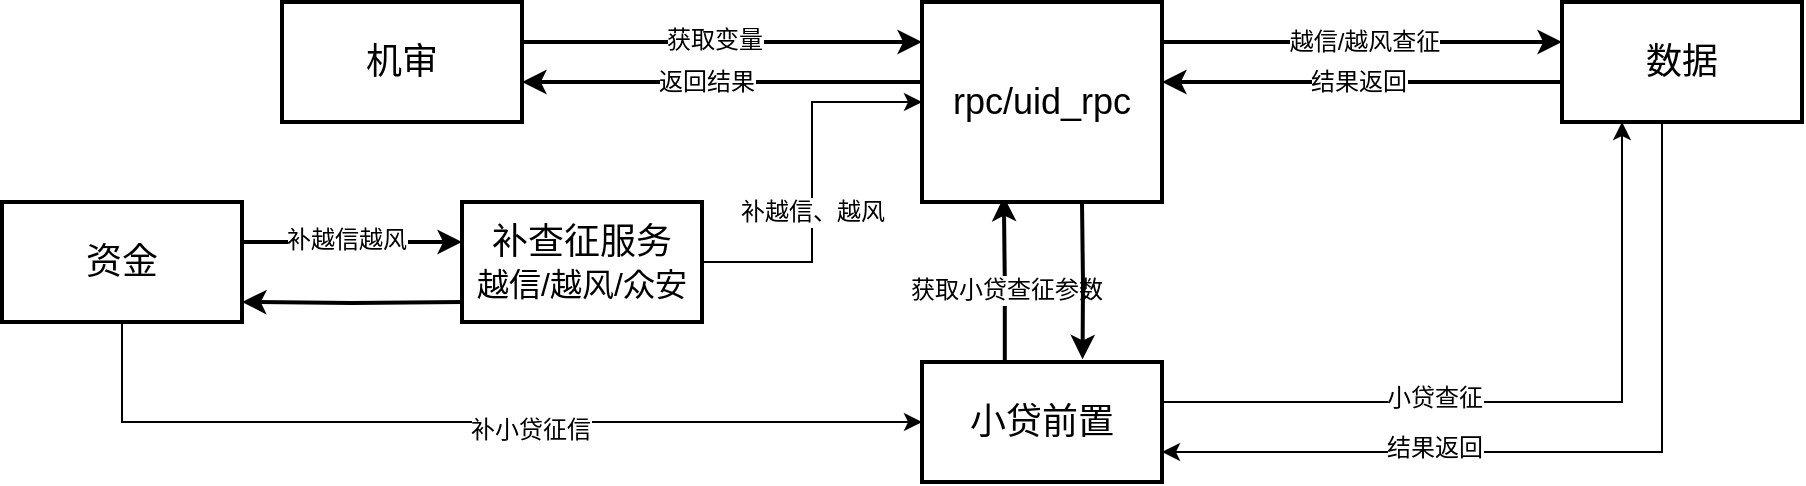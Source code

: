 <mxfile version="26.0.11">
  <diagram name="第 1 页" id="R9Tjd81pKfl33krGfwRG">
    <mxGraphModel dx="2271" dy="981" grid="1" gridSize="10" guides="1" tooltips="1" connect="1" arrows="1" fold="1" page="1" pageScale="1" pageWidth="3300" pageHeight="4681" math="0" shadow="0">
      <root>
        <mxCell id="0" />
        <mxCell id="1" parent="0" />
        <mxCell id="3svpwcTt1MkzbG58s2gD-4" style="edgeStyle=orthogonalEdgeStyle;rounded=0;orthogonalLoop=1;jettySize=auto;html=1;entryX=0;entryY=0.5;entryDx=0;entryDy=0;strokeWidth=2;" edge="1" parent="1">
          <mxGeometry relative="1" as="geometry">
            <mxPoint x="490" y="220" as="sourcePoint" />
            <mxPoint x="690" y="220" as="targetPoint" />
          </mxGeometry>
        </mxCell>
        <mxCell id="3svpwcTt1MkzbG58s2gD-6" value="&lt;font style=&quot;font-size: 12px;&quot;&gt;获取变量&lt;/font&gt;" style="edgeLabel;html=1;align=center;verticalAlign=middle;resizable=0;points=[];" vertex="1" connectable="0" parent="3svpwcTt1MkzbG58s2gD-4">
          <mxGeometry x="-0.044" y="1" relative="1" as="geometry">
            <mxPoint as="offset" />
          </mxGeometry>
        </mxCell>
        <mxCell id="3svpwcTt1MkzbG58s2gD-1" value="&lt;font style=&quot;font-size: 18px;&quot;&gt;机审&lt;/font&gt;" style="rounded=0;whiteSpace=wrap;html=1;strokeWidth=2;" vertex="1" parent="1">
          <mxGeometry x="370" y="200" width="120" height="60" as="geometry" />
        </mxCell>
        <mxCell id="3svpwcTt1MkzbG58s2gD-8" style="edgeStyle=orthogonalEdgeStyle;rounded=0;orthogonalLoop=1;jettySize=auto;html=1;entryX=0;entryY=0.5;entryDx=0;entryDy=0;strokeWidth=2;" edge="1" parent="1">
          <mxGeometry relative="1" as="geometry">
            <mxPoint x="810.0" y="220" as="sourcePoint" />
            <mxPoint x="1010.0" y="220" as="targetPoint" />
          </mxGeometry>
        </mxCell>
        <mxCell id="3svpwcTt1MkzbG58s2gD-10" value="&lt;font style=&quot;font-size: 12px;&quot;&gt;越信/越风查征&lt;/font&gt;" style="edgeLabel;html=1;align=center;verticalAlign=middle;resizable=0;points=[];" vertex="1" connectable="0" parent="3svpwcTt1MkzbG58s2gD-8">
          <mxGeometry x="0.003" relative="1" as="geometry">
            <mxPoint as="offset" />
          </mxGeometry>
        </mxCell>
        <mxCell id="3svpwcTt1MkzbG58s2gD-13" style="edgeStyle=orthogonalEdgeStyle;rounded=0;orthogonalLoop=1;jettySize=auto;html=1;entryX=0.341;entryY=0.974;entryDx=0;entryDy=0;strokeWidth=2;exitX=0.345;exitY=-0.007;exitDx=0;exitDy=0;exitPerimeter=0;entryPerimeter=0;" edge="1" parent="1" source="3svpwcTt1MkzbG58s2gD-12" target="3svpwcTt1MkzbG58s2gD-2">
          <mxGeometry relative="1" as="geometry">
            <mxPoint x="730" y="350" as="sourcePoint" />
            <mxPoint x="730" y="300" as="targetPoint" />
          </mxGeometry>
        </mxCell>
        <mxCell id="3svpwcTt1MkzbG58s2gD-15" value="&lt;font style=&quot;font-size: 12px;&quot;&gt;获取小贷查征参数&lt;/font&gt;" style="edgeLabel;html=1;align=center;verticalAlign=middle;resizable=0;points=[];" vertex="1" connectable="0" parent="3svpwcTt1MkzbG58s2gD-13">
          <mxGeometry x="-0.139" relative="1" as="geometry">
            <mxPoint as="offset" />
          </mxGeometry>
        </mxCell>
        <mxCell id="3svpwcTt1MkzbG58s2gD-23" style="edgeStyle=orthogonalEdgeStyle;rounded=0;orthogonalLoop=1;jettySize=auto;html=1;strokeWidth=2;exitX=0.669;exitY=-0.022;exitDx=0;exitDy=0;exitPerimeter=0;entryX=0.669;entryY=-0.022;entryDx=0;entryDy=0;entryPerimeter=0;" edge="1" parent="1" target="3svpwcTt1MkzbG58s2gD-12">
          <mxGeometry relative="1" as="geometry">
            <mxPoint x="770" y="300" as="sourcePoint" />
            <mxPoint x="770" y="540" as="targetPoint" />
          </mxGeometry>
        </mxCell>
        <mxCell id="3svpwcTt1MkzbG58s2gD-2" value="&lt;span style=&quot;font-size: 18px;&quot;&gt;rpc/uid_rpc&lt;/span&gt;" style="rounded=0;whiteSpace=wrap;html=1;strokeWidth=2;" vertex="1" parent="1">
          <mxGeometry x="690" y="200" width="120" height="100" as="geometry" />
        </mxCell>
        <mxCell id="3svpwcTt1MkzbG58s2gD-35" style="edgeStyle=orthogonalEdgeStyle;rounded=0;orthogonalLoop=1;jettySize=auto;html=1;exitX=0.75;exitY=1;exitDx=0;exitDy=0;entryX=1;entryY=0.75;entryDx=0;entryDy=0;" edge="1" parent="1" source="3svpwcTt1MkzbG58s2gD-3" target="3svpwcTt1MkzbG58s2gD-12">
          <mxGeometry relative="1" as="geometry">
            <Array as="points">
              <mxPoint x="1060" y="260" />
              <mxPoint x="1060" y="425" />
            </Array>
          </mxGeometry>
        </mxCell>
        <mxCell id="3svpwcTt1MkzbG58s2gD-37" value="&lt;font style=&quot;font-size: 12px;&quot;&gt;结果返回&lt;/font&gt;" style="edgeLabel;html=1;align=center;verticalAlign=middle;resizable=0;points=[];" vertex="1" connectable="0" parent="3svpwcTt1MkzbG58s2gD-35">
          <mxGeometry x="0.403" y="-2" relative="1" as="geometry">
            <mxPoint as="offset" />
          </mxGeometry>
        </mxCell>
        <mxCell id="3svpwcTt1MkzbG58s2gD-3" value="&lt;font style=&quot;font-size: 18px;&quot;&gt;数据&lt;/font&gt;" style="rounded=0;whiteSpace=wrap;html=1;strokeWidth=2;" vertex="1" parent="1">
          <mxGeometry x="1010" y="200" width="120" height="60" as="geometry" />
        </mxCell>
        <mxCell id="3svpwcTt1MkzbG58s2gD-5" style="edgeStyle=orthogonalEdgeStyle;rounded=0;orthogonalLoop=1;jettySize=auto;html=1;entryX=0;entryY=0.5;entryDx=0;entryDy=0;strokeWidth=2;" edge="1" parent="1">
          <mxGeometry relative="1" as="geometry">
            <mxPoint x="690" y="240" as="sourcePoint" />
            <mxPoint x="490" y="240" as="targetPoint" />
          </mxGeometry>
        </mxCell>
        <mxCell id="3svpwcTt1MkzbG58s2gD-7" value="&lt;font style=&quot;font-size: 12px;&quot;&gt;返回结果&lt;/font&gt;" style="edgeLabel;html=1;align=center;verticalAlign=middle;resizable=0;points=[];" vertex="1" connectable="0" parent="3svpwcTt1MkzbG58s2gD-5">
          <mxGeometry x="0.082" relative="1" as="geometry">
            <mxPoint as="offset" />
          </mxGeometry>
        </mxCell>
        <mxCell id="3svpwcTt1MkzbG58s2gD-9" style="edgeStyle=orthogonalEdgeStyle;rounded=0;orthogonalLoop=1;jettySize=auto;html=1;entryX=0;entryY=0.5;entryDx=0;entryDy=0;strokeWidth=2;" edge="1" parent="1">
          <mxGeometry relative="1" as="geometry">
            <mxPoint x="1010" y="240" as="sourcePoint" />
            <mxPoint x="810" y="240" as="targetPoint" />
          </mxGeometry>
        </mxCell>
        <mxCell id="3svpwcTt1MkzbG58s2gD-11" value="&lt;font style=&quot;font-size: 12px;&quot;&gt;结果返回&lt;/font&gt;" style="edgeLabel;html=1;align=center;verticalAlign=middle;resizable=0;points=[];" vertex="1" connectable="0" parent="3svpwcTt1MkzbG58s2gD-9">
          <mxGeometry x="0.022" relative="1" as="geometry">
            <mxPoint as="offset" />
          </mxGeometry>
        </mxCell>
        <mxCell id="3svpwcTt1MkzbG58s2gD-34" style="edgeStyle=orthogonalEdgeStyle;rounded=0;orthogonalLoop=1;jettySize=auto;html=1;entryX=0.25;entryY=1;entryDx=0;entryDy=0;" edge="1" parent="1" source="3svpwcTt1MkzbG58s2gD-12" target="3svpwcTt1MkzbG58s2gD-3">
          <mxGeometry relative="1" as="geometry">
            <Array as="points">
              <mxPoint x="1040" y="400" />
            </Array>
          </mxGeometry>
        </mxCell>
        <mxCell id="3svpwcTt1MkzbG58s2gD-36" value="&lt;font style=&quot;font-size: 12px;&quot;&gt;小贷查征&lt;/font&gt;" style="edgeLabel;html=1;align=center;verticalAlign=middle;resizable=0;points=[];" vertex="1" connectable="0" parent="3svpwcTt1MkzbG58s2gD-34">
          <mxGeometry x="-0.266" y="2" relative="1" as="geometry">
            <mxPoint as="offset" />
          </mxGeometry>
        </mxCell>
        <mxCell id="3svpwcTt1MkzbG58s2gD-12" value="&lt;span style=&quot;font-size: 18px;&quot;&gt;小贷前置&lt;/span&gt;" style="rounded=0;whiteSpace=wrap;html=1;strokeWidth=2;" vertex="1" parent="1">
          <mxGeometry x="690" y="380" width="120" height="60" as="geometry" />
        </mxCell>
        <mxCell id="3svpwcTt1MkzbG58s2gD-29" value="" style="edgeStyle=orthogonalEdgeStyle;rounded=0;orthogonalLoop=1;jettySize=auto;html=1;" edge="1" parent="1" source="3svpwcTt1MkzbG58s2gD-17" target="3svpwcTt1MkzbG58s2gD-2">
          <mxGeometry relative="1" as="geometry" />
        </mxCell>
        <mxCell id="3svpwcTt1MkzbG58s2gD-31" value="&lt;font style=&quot;font-size: 12px;&quot;&gt;补越信、越风&lt;/font&gt;" style="edgeLabel;html=1;align=center;verticalAlign=middle;resizable=0;points=[];" vertex="1" connectable="0" parent="3svpwcTt1MkzbG58s2gD-29">
          <mxGeometry x="-0.156" relative="1" as="geometry">
            <mxPoint as="offset" />
          </mxGeometry>
        </mxCell>
        <mxCell id="3svpwcTt1MkzbG58s2gD-17" value="&lt;font style=&quot;font-size: 18px;&quot;&gt;补查征服务&lt;/font&gt;&lt;div&gt;&lt;font size=&quot;3&quot;&gt;越信/越风/众安&lt;/font&gt;&lt;/div&gt;" style="rounded=0;whiteSpace=wrap;html=1;strokeWidth=2;" vertex="1" parent="1">
          <mxGeometry x="460" y="300" width="120" height="60" as="geometry" />
        </mxCell>
        <mxCell id="3svpwcTt1MkzbG58s2gD-32" style="edgeStyle=orthogonalEdgeStyle;rounded=0;orthogonalLoop=1;jettySize=auto;html=1;entryX=0;entryY=0.5;entryDx=0;entryDy=0;" edge="1" parent="1" source="3svpwcTt1MkzbG58s2gD-18" target="3svpwcTt1MkzbG58s2gD-12">
          <mxGeometry relative="1" as="geometry">
            <Array as="points">
              <mxPoint x="290" y="410" />
            </Array>
          </mxGeometry>
        </mxCell>
        <mxCell id="3svpwcTt1MkzbG58s2gD-33" value="&lt;font style=&quot;font-size: 12px;&quot;&gt;补小贷征信&lt;/font&gt;" style="edgeLabel;html=1;align=center;verticalAlign=middle;resizable=0;points=[];" vertex="1" connectable="0" parent="3svpwcTt1MkzbG58s2gD-32">
          <mxGeometry x="0.128" y="-4" relative="1" as="geometry">
            <mxPoint as="offset" />
          </mxGeometry>
        </mxCell>
        <mxCell id="3svpwcTt1MkzbG58s2gD-18" value="&lt;font style=&quot;font-size: 18px;&quot;&gt;资金&lt;/font&gt;" style="rounded=0;whiteSpace=wrap;html=1;strokeWidth=2;" vertex="1" parent="1">
          <mxGeometry x="230" y="300" width="120" height="60" as="geometry" />
        </mxCell>
        <mxCell id="3svpwcTt1MkzbG58s2gD-25" style="edgeStyle=orthogonalEdgeStyle;rounded=0;orthogonalLoop=1;jettySize=auto;html=1;entryX=1;entryY=0.833;entryDx=0;entryDy=0;strokeWidth=2;entryPerimeter=0;" edge="1" parent="1" target="3svpwcTt1MkzbG58s2gD-18">
          <mxGeometry relative="1" as="geometry">
            <mxPoint x="460" y="350" as="sourcePoint" />
            <mxPoint x="380" y="350" as="targetPoint" />
          </mxGeometry>
        </mxCell>
        <mxCell id="3svpwcTt1MkzbG58s2gD-27" style="edgeStyle=orthogonalEdgeStyle;rounded=0;orthogonalLoop=1;jettySize=auto;html=1;entryX=1;entryY=0.833;entryDx=0;entryDy=0;strokeWidth=2;entryPerimeter=0;" edge="1" parent="1">
          <mxGeometry relative="1" as="geometry">
            <mxPoint x="350" y="320" as="sourcePoint" />
            <mxPoint x="460" y="320" as="targetPoint" />
          </mxGeometry>
        </mxCell>
        <mxCell id="3svpwcTt1MkzbG58s2gD-28" value="&lt;font style=&quot;font-size: 12px;&quot;&gt;补越信越风&lt;/font&gt;" style="edgeLabel;html=1;align=center;verticalAlign=middle;resizable=0;points=[];" vertex="1" connectable="0" parent="3svpwcTt1MkzbG58s2gD-27">
          <mxGeometry x="-0.061" y="1" relative="1" as="geometry">
            <mxPoint as="offset" />
          </mxGeometry>
        </mxCell>
      </root>
    </mxGraphModel>
  </diagram>
</mxfile>
